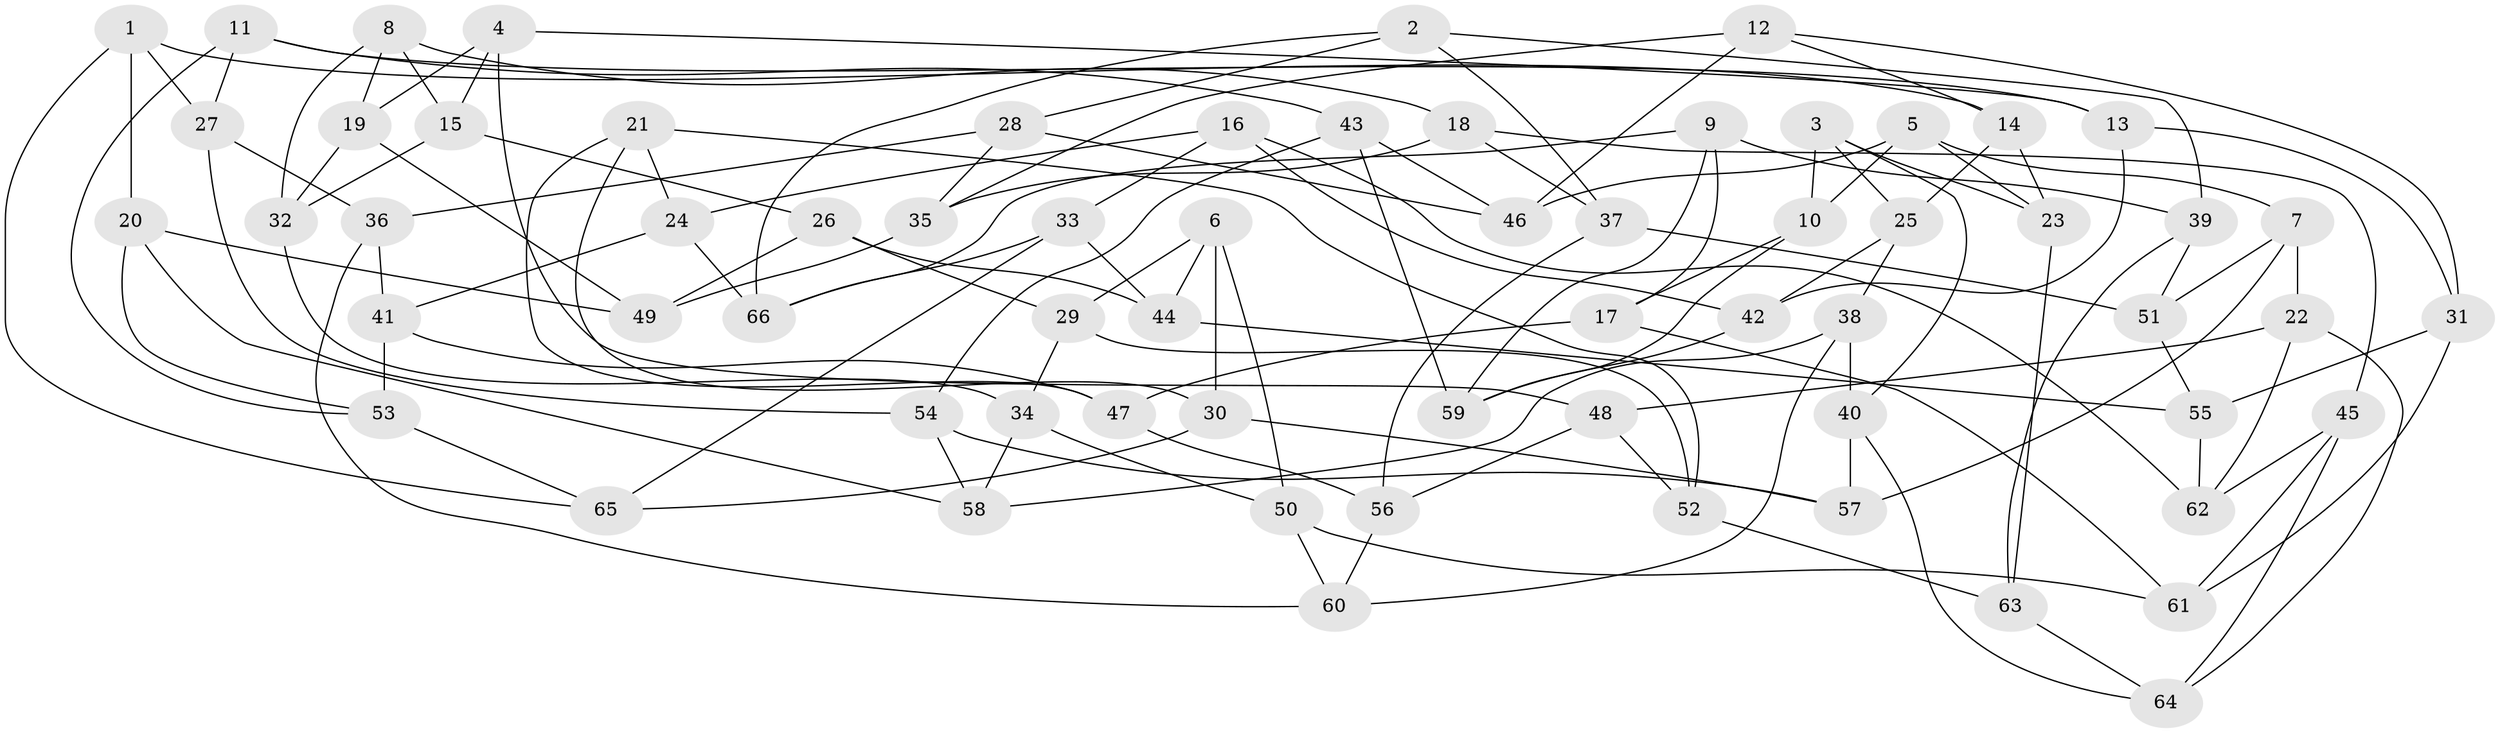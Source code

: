 // coarse degree distribution, {4: 0.4, 5: 0.4, 6: 0.2}
// Generated by graph-tools (version 1.1) at 2025/38/03/04/25 23:38:12]
// undirected, 66 vertices, 132 edges
graph export_dot {
  node [color=gray90,style=filled];
  1;
  2;
  3;
  4;
  5;
  6;
  7;
  8;
  9;
  10;
  11;
  12;
  13;
  14;
  15;
  16;
  17;
  18;
  19;
  20;
  21;
  22;
  23;
  24;
  25;
  26;
  27;
  28;
  29;
  30;
  31;
  32;
  33;
  34;
  35;
  36;
  37;
  38;
  39;
  40;
  41;
  42;
  43;
  44;
  45;
  46;
  47;
  48;
  49;
  50;
  51;
  52;
  53;
  54;
  55;
  56;
  57;
  58;
  59;
  60;
  61;
  62;
  63;
  64;
  65;
  66;
  1 -- 65;
  1 -- 27;
  1 -- 20;
  1 -- 14;
  2 -- 39;
  2 -- 37;
  2 -- 66;
  2 -- 28;
  3 -- 10;
  3 -- 40;
  3 -- 23;
  3 -- 25;
  4 -- 48;
  4 -- 19;
  4 -- 13;
  4 -- 15;
  5 -- 23;
  5 -- 46;
  5 -- 7;
  5 -- 10;
  6 -- 50;
  6 -- 44;
  6 -- 30;
  6 -- 29;
  7 -- 22;
  7 -- 57;
  7 -- 51;
  8 -- 15;
  8 -- 18;
  8 -- 19;
  8 -- 32;
  9 -- 59;
  9 -- 17;
  9 -- 66;
  9 -- 39;
  10 -- 59;
  10 -- 17;
  11 -- 13;
  11 -- 43;
  11 -- 53;
  11 -- 27;
  12 -- 35;
  12 -- 31;
  12 -- 14;
  12 -- 46;
  13 -- 42;
  13 -- 31;
  14 -- 25;
  14 -- 23;
  15 -- 26;
  15 -- 32;
  16 -- 62;
  16 -- 42;
  16 -- 24;
  16 -- 33;
  17 -- 47;
  17 -- 61;
  18 -- 45;
  18 -- 37;
  18 -- 35;
  19 -- 32;
  19 -- 49;
  20 -- 58;
  20 -- 53;
  20 -- 49;
  21 -- 47;
  21 -- 30;
  21 -- 52;
  21 -- 24;
  22 -- 48;
  22 -- 64;
  22 -- 62;
  23 -- 63;
  24 -- 41;
  24 -- 66;
  25 -- 38;
  25 -- 42;
  26 -- 49;
  26 -- 44;
  26 -- 29;
  27 -- 54;
  27 -- 36;
  28 -- 36;
  28 -- 46;
  28 -- 35;
  29 -- 34;
  29 -- 52;
  30 -- 57;
  30 -- 65;
  31 -- 55;
  31 -- 61;
  32 -- 34;
  33 -- 66;
  33 -- 65;
  33 -- 44;
  34 -- 58;
  34 -- 50;
  35 -- 49;
  36 -- 41;
  36 -- 60;
  37 -- 56;
  37 -- 51;
  38 -- 60;
  38 -- 58;
  38 -- 40;
  39 -- 51;
  39 -- 63;
  40 -- 57;
  40 -- 64;
  41 -- 47;
  41 -- 53;
  42 -- 59;
  43 -- 46;
  43 -- 54;
  43 -- 59;
  44 -- 55;
  45 -- 62;
  45 -- 61;
  45 -- 64;
  47 -- 56;
  48 -- 56;
  48 -- 52;
  50 -- 61;
  50 -- 60;
  51 -- 55;
  52 -- 63;
  53 -- 65;
  54 -- 58;
  54 -- 57;
  55 -- 62;
  56 -- 60;
  63 -- 64;
}
